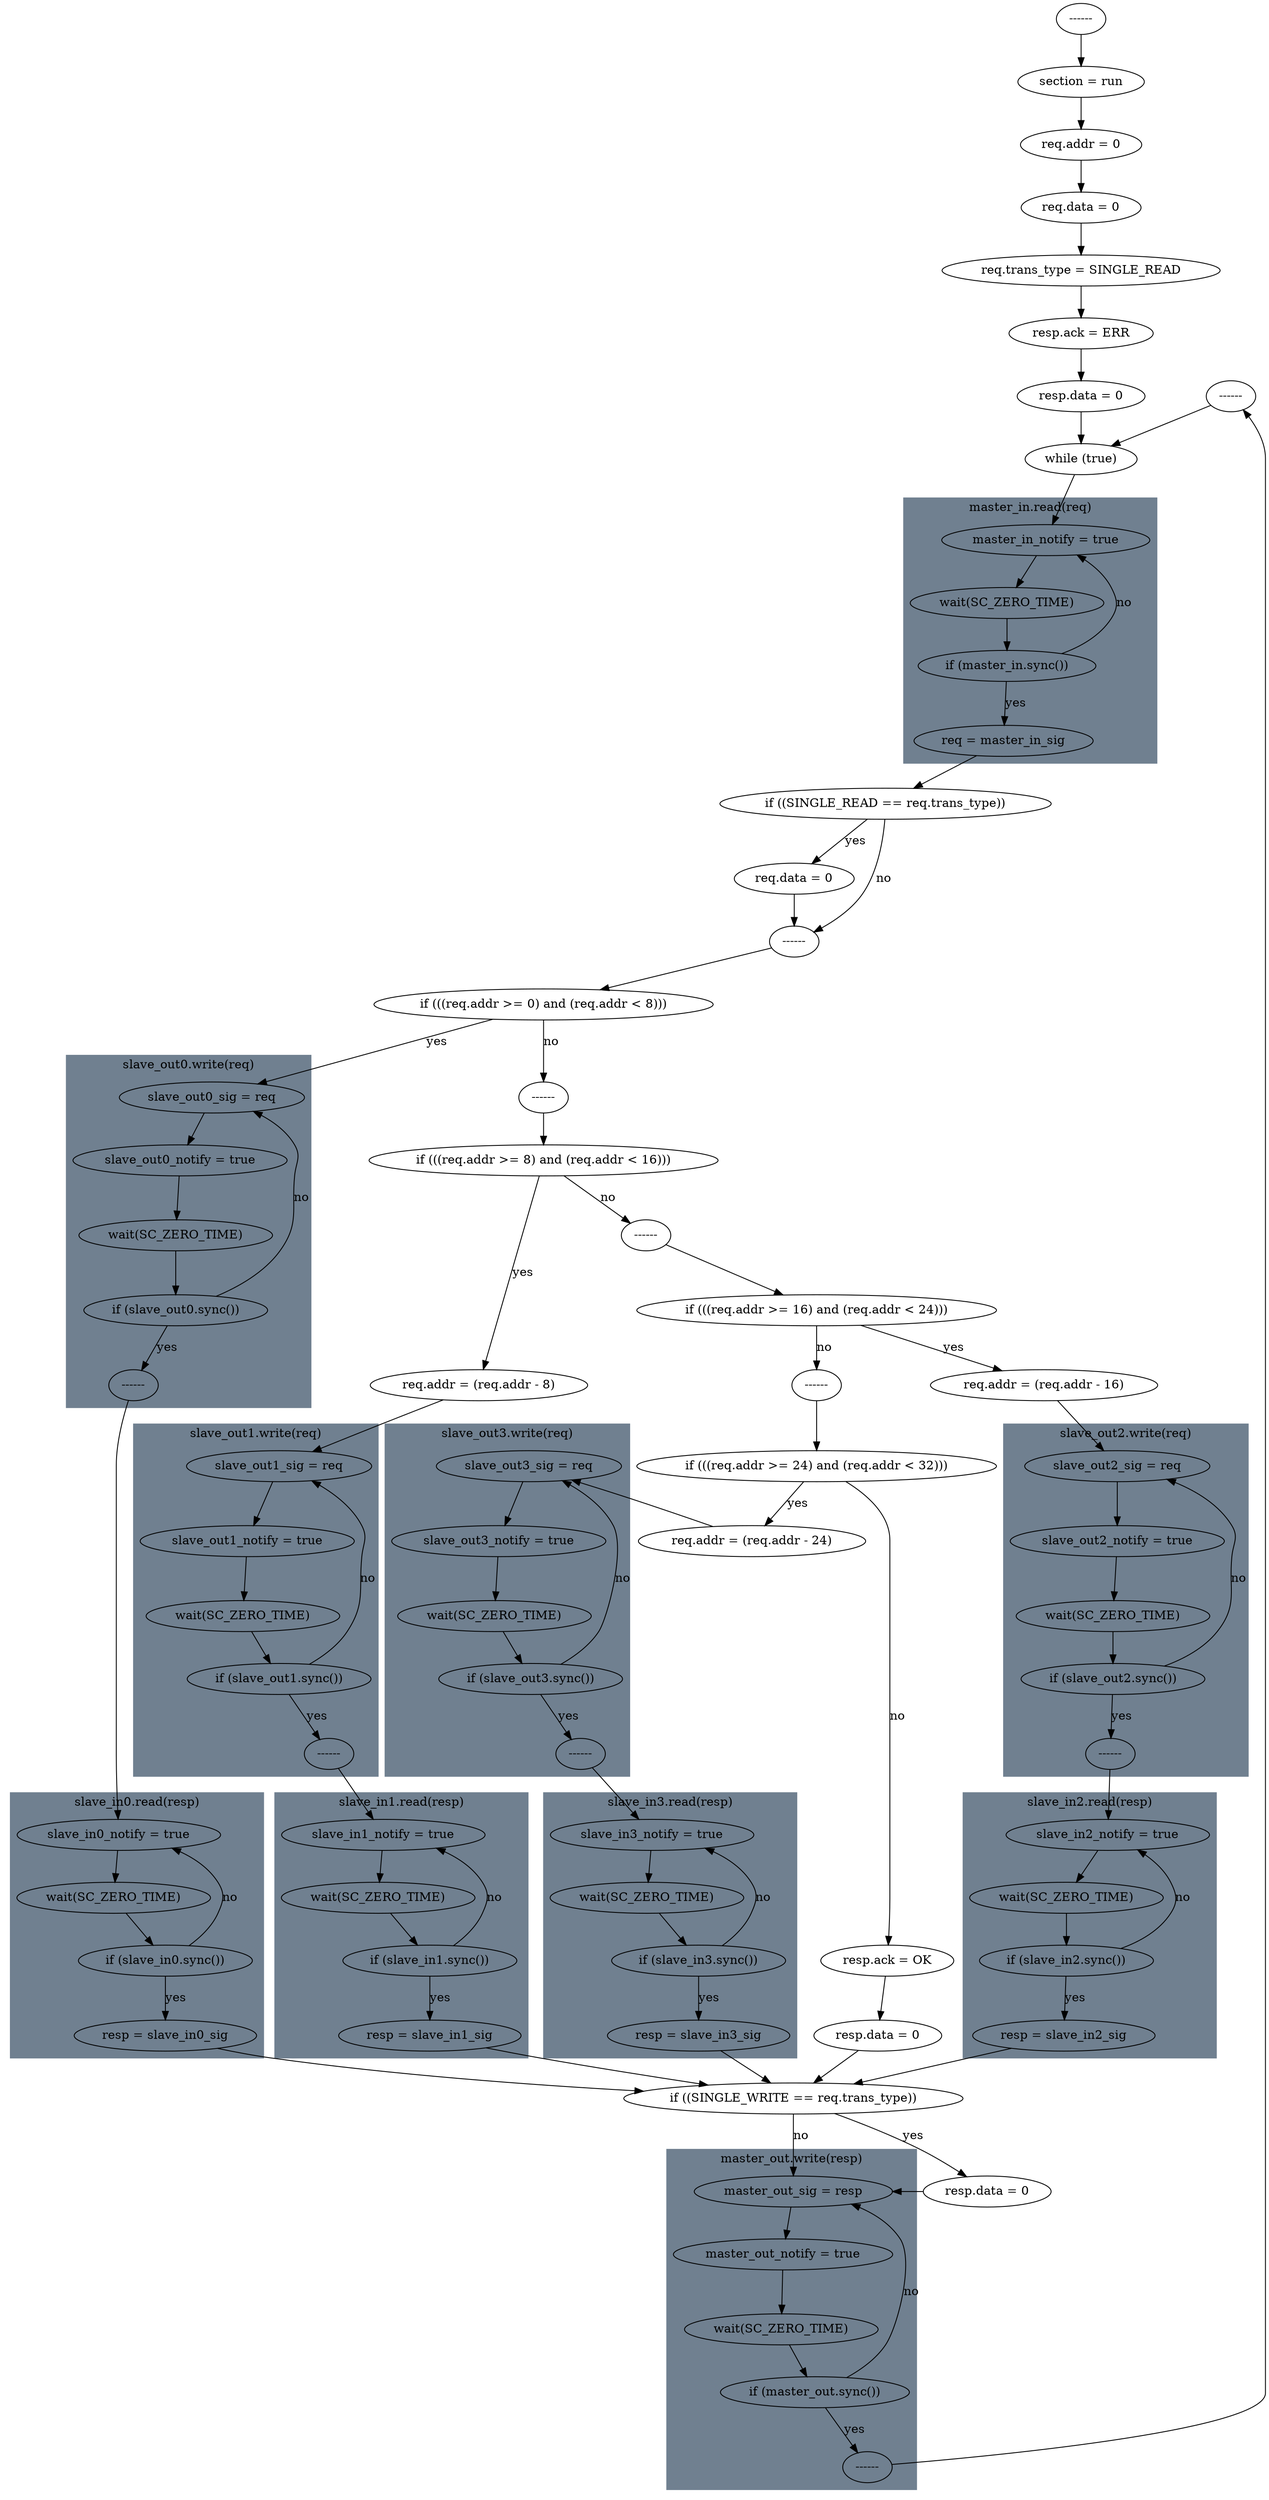 digraph Bus {  graph [rankdir=TD];
state_0[ label = "------"];
state_1[ label = "section = run"];
state_2[ label = "req.addr = 0"];
state_3[ label = "req.data = 0"];
state_4[ label = "req.trans_type = SINGLE_READ"];
state_5[ label = "resp.ack = ERR"];
state_6[ label = "resp.data = 0"];
state_7[ label = "while (true)"];
state_8[ label = "master_in_notify = true"];
state_9[ label = "if ((SINGLE_READ == req.trans_type))"];
state_10[ label = "req.data = 0"];
state_11[ label = "------"];
state_12[ label = "if (((req.addr \>= 0) and (req.addr < 8)))"];
state_13[ label = "slave_out0_sig = req"];
state_14[ label = "slave_in0_notify = true"];
state_15[ label = "if ((SINGLE_WRITE == req.trans_type))"];
state_16[ label = "resp.data = 0"];
state_17[ label = "master_out_sig = resp"];
state_18[ label = "------"];
state_19[ label = "------"];
state_20[ label = "if (((req.addr \>= 8) and (req.addr < 16)))"];
state_21[ label = "req.addr = (req.addr - 8)"];
state_22[ label = "slave_out1_sig = req"];
state_23[ label = "slave_in1_notify = true"];
state_24[ label = "------"];
state_25[ label = "if (((req.addr \>= 16) and (req.addr < 24)))"];
state_26[ label = "req.addr = (req.addr - 16)"];
state_27[ label = "slave_out2_sig = req"];
state_28[ label = "slave_in2_notify = true"];
state_29[ label = "------"];
state_30[ label = "if (((req.addr \>= 24) and (req.addr < 32)))"];
state_31[ label = "req.addr = (req.addr - 24)"];
state_32[ label = "slave_out3_sig = req"];
state_33[ label = "slave_in3_notify = true"];
state_34[ label = "resp.ack = OK"];
state_35[ label = "resp.data = 0"];
state_37[ label = "wait(SC_ZERO_TIME)"];
state_38[ label = "if (master_in.sync())"];
state_39[ label = "req = master_in_sig"];
state_41[ label = "slave_out0_notify = true"];
state_42[ label = "wait(SC_ZERO_TIME)"];
state_43[ label = "if (slave_out0.sync())"];
state_44[ label = "------"];
state_46[ label = "wait(SC_ZERO_TIME)"];
state_47[ label = "if (slave_in0.sync())"];
state_48[ label = "resp = slave_in0_sig"];
state_50[ label = "master_out_notify = true"];
state_51[ label = "wait(SC_ZERO_TIME)"];
state_52[ label = "if (master_out.sync())"];
state_53[ label = "------"];
state_55[ label = "slave_out1_notify = true"];
state_56[ label = "wait(SC_ZERO_TIME)"];
state_57[ label = "if (slave_out1.sync())"];
state_58[ label = "------"];
state_60[ label = "wait(SC_ZERO_TIME)"];
state_61[ label = "if (slave_in1.sync())"];
state_62[ label = "resp = slave_in1_sig"];
state_64[ label = "slave_out2_notify = true"];
state_65[ label = "wait(SC_ZERO_TIME)"];
state_66[ label = "if (slave_out2.sync())"];
state_67[ label = "------"];
state_69[ label = "wait(SC_ZERO_TIME)"];
state_70[ label = "if (slave_in2.sync())"];
state_71[ label = "resp = slave_in2_sig"];
state_73[ label = "slave_out3_notify = true"];
state_74[ label = "wait(SC_ZERO_TIME)"];
state_75[ label = "if (slave_out3.sync())"];
state_76[ label = "------"];
state_78[ label = "wait(SC_ZERO_TIME)"];
state_79[ label = "if (slave_in3.sync())"];
state_80[ label = "resp = slave_in3_sig"];

state_0 -> state_1;
state_1 -> state_2;
state_2 -> state_3;
state_3 -> state_4;
state_4 -> state_5;
state_5 -> state_6;
state_6 -> state_7;
state_7 -> state_8;
state_8 -> state_37;
state_9 -> state_10[label = "yes"];
state_9 -> state_11[label = "no"];
state_10 -> state_11;
state_11 -> state_12;
state_12 -> state_13[label = "yes"];
state_12 -> state_19[label = "no"];
state_13 -> state_41;
state_14 -> state_46;
state_15 -> state_16[label = "yes"];
state_15 -> state_17[label = "no"];
state_16 -> state_17;
state_17 -> state_50;
state_18 -> state_7;
state_19 -> state_20;
state_20 -> state_21[label = "yes"];
state_20 -> state_24[label = "no"];
state_21 -> state_22;
state_22 -> state_55;
state_23 -> state_60;
state_24 -> state_25;
state_25 -> state_26[label = "yes"];
state_25 -> state_29[label = "no"];
state_26 -> state_27;
state_27 -> state_64;
state_28 -> state_69;
state_29 -> state_30;
state_30 -> state_31[label = "yes"];
state_30 -> state_34[label = "no"];
state_31 -> state_32;
state_32 -> state_73;
state_33 -> state_78;
state_34 -> state_35;
state_35 -> state_15;
state_37 -> state_38;
state_38 -> state_8[label = "no"];
state_38 -> state_39[label = "yes"];
state_39 -> state_9;
state_41 -> state_42;
state_42 -> state_43;
state_43 -> state_13[label = "no"];
state_43 -> state_44[label = "yes"];
state_44 -> state_14;
state_46 -> state_47;
state_47 -> state_14[label = "no"];
state_47 -> state_48[label = "yes"];
state_48 -> state_15;
state_50 -> state_51;
state_51 -> state_52;
state_52 -> state_17[label = "no"];
state_52 -> state_53[label = "yes"];
state_53 -> state_18;
state_55 -> state_56;
state_56 -> state_57;
state_57 -> state_22[label = "no"];
state_57 -> state_58[label = "yes"];
state_58 -> state_23;
state_60 -> state_61;
state_61 -> state_23[label = "no"];
state_61 -> state_62[label = "yes"];
state_62 -> state_15;
state_64 -> state_65;
state_65 -> state_66;
state_66 -> state_27[label = "no"];
state_66 -> state_67[label = "yes"];
state_67 -> state_28;
state_69 -> state_70;
state_70 -> state_28[label = "no"];
state_70 -> state_71[label = "yes"];
state_71 -> state_15;
state_73 -> state_74;
state_74 -> state_75;
state_75 -> state_32[label = "no"];
state_75 -> state_76[label = "yes"];
state_76 -> state_33;
state_78 -> state_79;
state_79 -> state_33[label = "no"];
state_79 -> state_80[label = "yes"];
state_80 -> state_15;

subgraph cluster_0 {
style=filled; color=slategray;
state_8
state_37
state_38
state_39
label = "master_in.read(req)";
}
subgraph cluster_1 {
style=filled; color=slategray;
state_17
state_50
state_51
state_52
state_53
label = "master_out.write(resp)";
}
subgraph cluster_2 {
style=filled; color=slategray;
state_14
state_46
state_47
state_48
label = "slave_in0.read(resp)";
}
subgraph cluster_3 {
style=filled; color=slategray;
state_23
state_60
state_61
state_62
label = "slave_in1.read(resp)";
}
subgraph cluster_4 {
style=filled; color=slategray;
state_28
state_69
state_70
state_71
label = "slave_in2.read(resp)";
}
subgraph cluster_5 {
style=filled; color=slategray;
state_33
state_78
state_79
state_80
label = "slave_in3.read(resp)";
}
subgraph cluster_6 {
style=filled; color=slategray;
state_13
state_41
state_42
state_43
state_44
label = "slave_out0.write(req)";
}
subgraph cluster_7 {
style=filled; color=slategray;
state_22
state_55
state_56
state_57
state_58
label = "slave_out1.write(req)";
}
subgraph cluster_8 {
style=filled; color=slategray;
state_27
state_64
state_65
state_66
state_67
label = "slave_out2.write(req)";
}
subgraph cluster_9 {
style=filled; color=slategray;
state_32
state_73
state_74
state_75
state_76
label = "slave_out3.write(req)";
}
}
